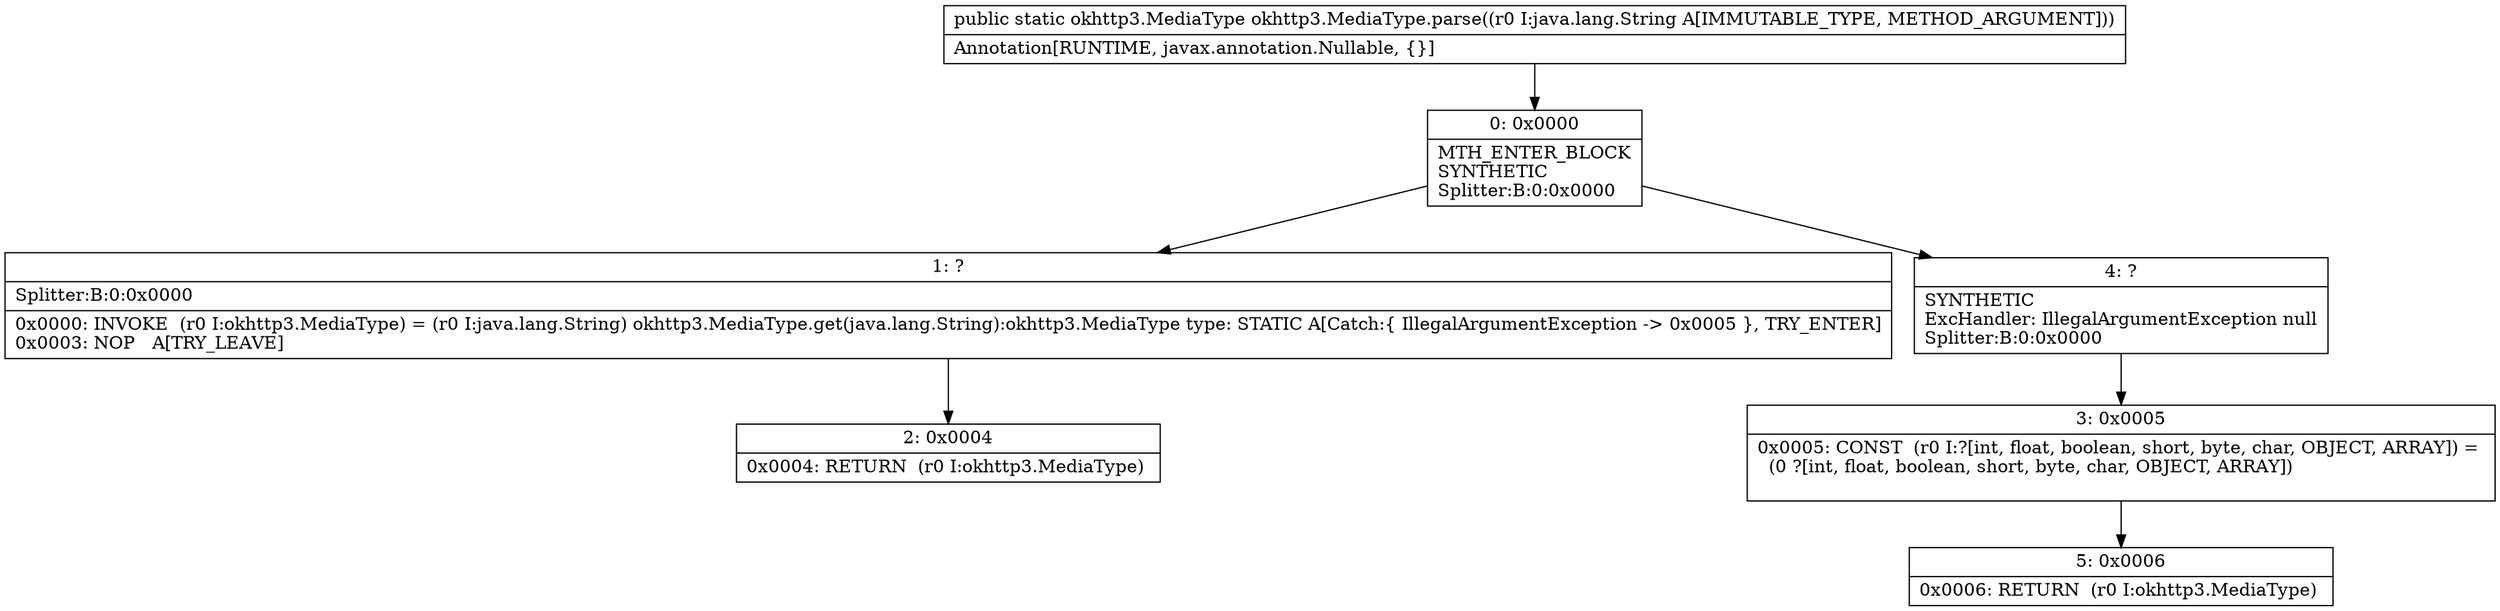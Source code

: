 digraph "CFG forokhttp3.MediaType.parse(Ljava\/lang\/String;)Lokhttp3\/MediaType;" {
Node_0 [shape=record,label="{0\:\ 0x0000|MTH_ENTER_BLOCK\lSYNTHETIC\lSplitter:B:0:0x0000\l}"];
Node_1 [shape=record,label="{1\:\ ?|Splitter:B:0:0x0000\l|0x0000: INVOKE  (r0 I:okhttp3.MediaType) = (r0 I:java.lang.String) okhttp3.MediaType.get(java.lang.String):okhttp3.MediaType type: STATIC A[Catch:\{ IllegalArgumentException \-\> 0x0005 \}, TRY_ENTER]\l0x0003: NOP   A[TRY_LEAVE]\l}"];
Node_2 [shape=record,label="{2\:\ 0x0004|0x0004: RETURN  (r0 I:okhttp3.MediaType) \l}"];
Node_3 [shape=record,label="{3\:\ 0x0005|0x0005: CONST  (r0 I:?[int, float, boolean, short, byte, char, OBJECT, ARRAY]) = \l  (0 ?[int, float, boolean, short, byte, char, OBJECT, ARRAY])\l \l}"];
Node_4 [shape=record,label="{4\:\ ?|SYNTHETIC\lExcHandler: IllegalArgumentException null\lSplitter:B:0:0x0000\l}"];
Node_5 [shape=record,label="{5\:\ 0x0006|0x0006: RETURN  (r0 I:okhttp3.MediaType) \l}"];
MethodNode[shape=record,label="{public static okhttp3.MediaType okhttp3.MediaType.parse((r0 I:java.lang.String A[IMMUTABLE_TYPE, METHOD_ARGUMENT]))  | Annotation[RUNTIME, javax.annotation.Nullable, \{\}]\l}"];
MethodNode -> Node_0;
Node_0 -> Node_1;
Node_0 -> Node_4;
Node_1 -> Node_2;
Node_3 -> Node_5;
Node_4 -> Node_3;
}

